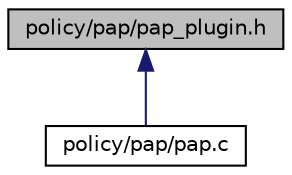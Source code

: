 digraph "policy/pap/pap_plugin.h"
{
  edge [fontname="Helvetica",fontsize="10",labelfontname="Helvetica",labelfontsize="10"];
  node [fontname="Helvetica",fontsize="10",shape=record];
  Node8 [label="policy/pap/pap_plugin.h",height=0.2,width=0.4,color="black", fillcolor="grey75", style="filled", fontcolor="black"];
  Node8 -> Node9 [dir="back",color="midnightblue",fontsize="10",style="solid",fontname="Helvetica"];
  Node9 [label="policy/pap/pap.c",height=0.2,width=0.4,color="black", fillcolor="white", style="filled",URL="$pap_8c.html"];
}
